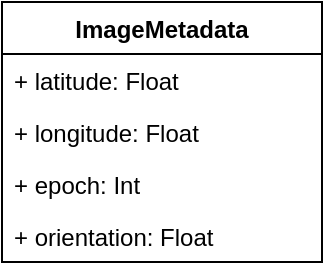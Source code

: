 <mxfile version="14.1.9" type="github">
  <diagram id="C5RBs43oDa-KdzZeNtuy" name="Page-1">
    <mxGraphModel dx="946" dy="590" grid="1" gridSize="10" guides="1" tooltips="1" connect="1" arrows="1" fold="1" page="1" pageScale="1" pageWidth="827" pageHeight="1169" math="0" shadow="0">
      <root>
        <mxCell id="WIyWlLk6GJQsqaUBKTNV-0" />
        <mxCell id="WIyWlLk6GJQsqaUBKTNV-1" parent="WIyWlLk6GJQsqaUBKTNV-0" />
        <mxCell id="LEbugSoTyeR6-p7tngCZ-1" value="ImageMetadata&#xa;" style="swimlane;fontStyle=1;align=center;verticalAlign=top;childLayout=stackLayout;horizontal=1;startSize=26;horizontalStack=0;resizeParent=1;resizeParentMax=0;resizeLast=0;collapsible=1;marginBottom=0;" vertex="1" parent="WIyWlLk6GJQsqaUBKTNV-1">
          <mxGeometry x="70" y="30" width="160" height="130" as="geometry" />
        </mxCell>
        <mxCell id="LEbugSoTyeR6-p7tngCZ-2" value="+ latitude: Float" style="text;strokeColor=none;fillColor=none;align=left;verticalAlign=top;spacingLeft=4;spacingRight=4;overflow=hidden;rotatable=0;points=[[0,0.5],[1,0.5]];portConstraint=eastwest;" vertex="1" parent="LEbugSoTyeR6-p7tngCZ-1">
          <mxGeometry y="26" width="160" height="26" as="geometry" />
        </mxCell>
        <mxCell id="LEbugSoTyeR6-p7tngCZ-7" value="+ longitude: Float" style="text;strokeColor=none;fillColor=none;align=left;verticalAlign=top;spacingLeft=4;spacingRight=4;overflow=hidden;rotatable=0;points=[[0,0.5],[1,0.5]];portConstraint=eastwest;" vertex="1" parent="LEbugSoTyeR6-p7tngCZ-1">
          <mxGeometry y="52" width="160" height="26" as="geometry" />
        </mxCell>
        <mxCell id="LEbugSoTyeR6-p7tngCZ-8" value="+ epoch: Int" style="text;strokeColor=none;fillColor=none;align=left;verticalAlign=top;spacingLeft=4;spacingRight=4;overflow=hidden;rotatable=0;points=[[0,0.5],[1,0.5]];portConstraint=eastwest;" vertex="1" parent="LEbugSoTyeR6-p7tngCZ-1">
          <mxGeometry y="78" width="160" height="26" as="geometry" />
        </mxCell>
        <mxCell id="LEbugSoTyeR6-p7tngCZ-10" value="+ orientation: Float" style="text;strokeColor=none;fillColor=none;align=left;verticalAlign=top;spacingLeft=4;spacingRight=4;overflow=hidden;rotatable=0;points=[[0,0.5],[1,0.5]];portConstraint=eastwest;" vertex="1" parent="LEbugSoTyeR6-p7tngCZ-1">
          <mxGeometry y="104" width="160" height="26" as="geometry" />
        </mxCell>
      </root>
    </mxGraphModel>
  </diagram>
</mxfile>
